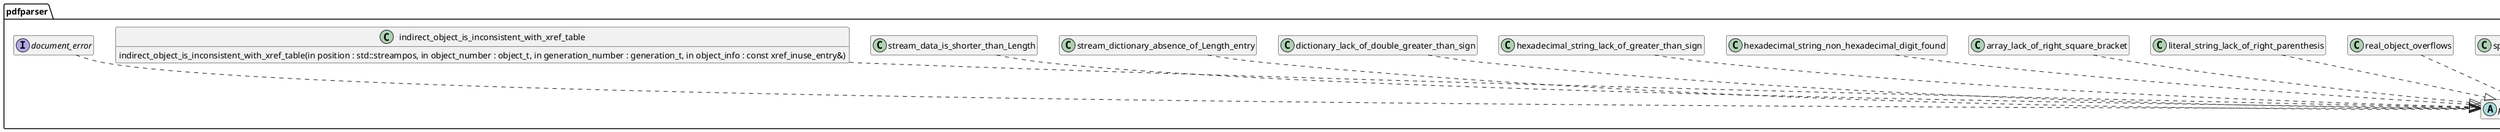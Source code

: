 @startuml object_stream_errors
hide empty members
namespace pdfparser {
class boolean_object_not_found {}
boolean_object_not_found ..|> position_indicatable_error

class real_object_not_found {}
real_object_not_found ..|> position_indicatable_error

class string_object_not_found {}
string_object_not_found ..|> position_indicatable_error

class name_object_not_found {}
name_object_not_found ..|> position_indicatable_error

class array_object_not_found {}
array_object_not_found ..|> position_indicatable_error

class null_object_not_found {}
null_object_not_found ..|> position_indicatable_error

class stream_object_not_found {}
stream_object_not_found ..|> position_indicatable_error

class indirect_reference_not_found {}
indirect_reference_not_found ..|> position_indicatable_error

class integer_object_not_found {}
integer_object_not_found ..|> position_indicatable_error

class dictionary_object_not_found {}
dictionary_object_not_found ..|> position_indicatable_error

class specified_object_not_found {}
specified_object_not_found ..|> position_indicatable_error

class real_object_overflows {}
real_object_overflows ..|> position_indicatable_error

class literal_string_lack_of_right_parenthesis {}
literal_string_lack_of_right_parenthesis ..|> position_indicatable_error

class array_lack_of_right_square_bracket {}
array_lack_of_right_square_bracket ..|> position_indicatable_error

class hexadecimal_string_non_hexadecimal_digit_found {}
hexadecimal_string_non_hexadecimal_digit_found ..|> position_indicatable_error

class hexadecimal_string_lack_of_greater_than_sign {}
hexadecimal_string_lack_of_greater_than_sign ..|> position_indicatable_error

class dictionary_lack_of_double_greater_than_sign {}
dictionary_lack_of_double_greater_than_sign ..|> position_indicatable_error

class stream_dictionary_absence_of_Length_entry {}
stream_dictionary_absence_of_Length_entry ..|> position_indicatable_error

class stream_data_is_shorter_than_Length {}
stream_data_is_shorter_than_Length ..|> position_indicatable_error

class indirect_object_is_inconsistent_with_xref_table {
	indirect_object_is_inconsistent_with_xref_table(in position : std::streampos, in object_number : object_t, in generation_number : generation_t, in object_info : const xref_inuse_entry&)
}
indirect_object_is_inconsistent_with_xref_table ..|> position_indicatable_error

abstract position_indicatable_error {}
interface document_error {}
document_error ..|> position_indicatable_error
}
@enduml

